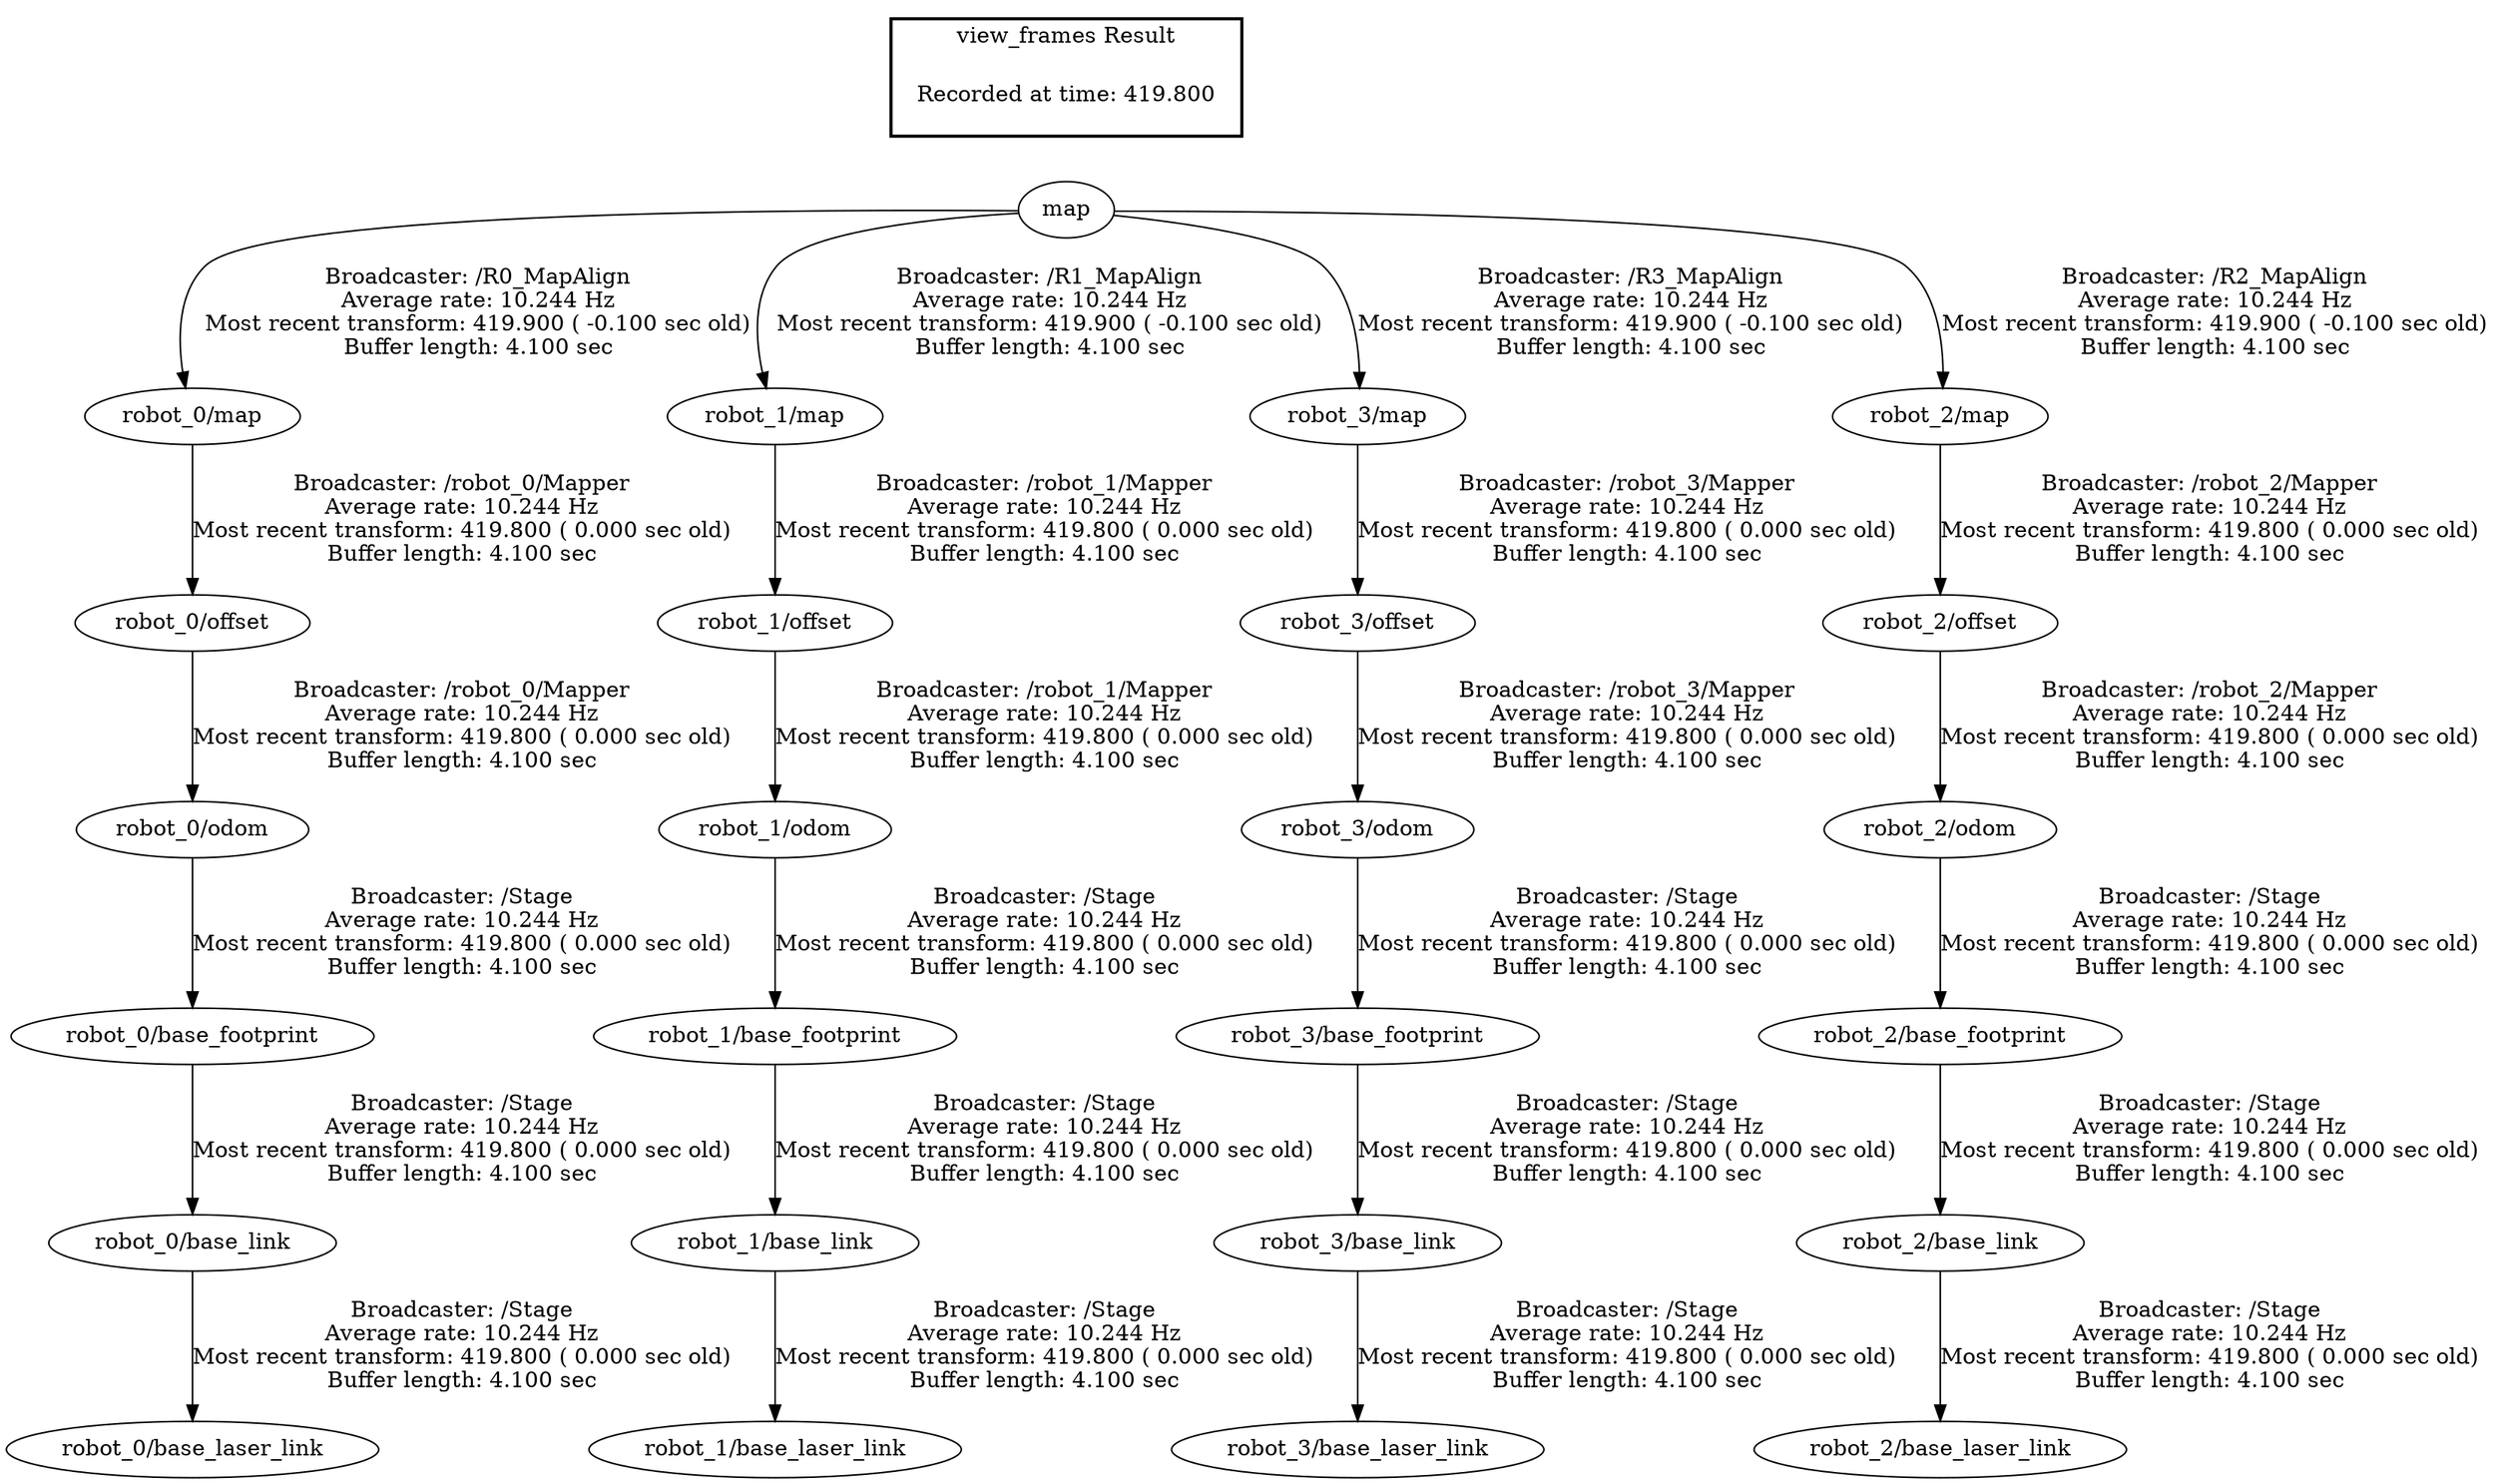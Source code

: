 digraph G {
"map" -> "robot_0/map"[label="Broadcaster: /R0_MapAlign\nAverage rate: 10.244 Hz\nMost recent transform: 419.900 ( -0.100 sec old)\nBuffer length: 4.100 sec\n"];
"map" -> "robot_1/map"[label="Broadcaster: /R1_MapAlign\nAverage rate: 10.244 Hz\nMost recent transform: 419.900 ( -0.100 sec old)\nBuffer length: 4.100 sec\n"];
"robot_3/offset" -> "robot_3/odom"[label="Broadcaster: /robot_3/Mapper\nAverage rate: 10.244 Hz\nMost recent transform: 419.800 ( 0.000 sec old)\nBuffer length: 4.100 sec\n"];
"robot_3/map" -> "robot_3/offset"[label="Broadcaster: /robot_3/Mapper\nAverage rate: 10.244 Hz\nMost recent transform: 419.800 ( 0.000 sec old)\nBuffer length: 4.100 sec\n"];
"map" -> "robot_3/map"[label="Broadcaster: /R3_MapAlign\nAverage rate: 10.244 Hz\nMost recent transform: 419.900 ( -0.100 sec old)\nBuffer length: 4.100 sec\n"];
"map" -> "robot_2/map"[label="Broadcaster: /R2_MapAlign\nAverage rate: 10.244 Hz\nMost recent transform: 419.900 ( -0.100 sec old)\nBuffer length: 4.100 sec\n"];
"robot_0/offset" -> "robot_0/odom"[label="Broadcaster: /robot_0/Mapper\nAverage rate: 10.244 Hz\nMost recent transform: 419.800 ( 0.000 sec old)\nBuffer length: 4.100 sec\n"];
"robot_0/map" -> "robot_0/offset"[label="Broadcaster: /robot_0/Mapper\nAverage rate: 10.244 Hz\nMost recent transform: 419.800 ( 0.000 sec old)\nBuffer length: 4.100 sec\n"];
"robot_1/offset" -> "robot_1/odom"[label="Broadcaster: /robot_1/Mapper\nAverage rate: 10.244 Hz\nMost recent transform: 419.800 ( 0.000 sec old)\nBuffer length: 4.100 sec\n"];
"robot_1/map" -> "robot_1/offset"[label="Broadcaster: /robot_1/Mapper\nAverage rate: 10.244 Hz\nMost recent transform: 419.800 ( 0.000 sec old)\nBuffer length: 4.100 sec\n"];
"robot_0/base_link" -> "robot_0/base_laser_link"[label="Broadcaster: /Stage\nAverage rate: 10.244 Hz\nMost recent transform: 419.800 ( 0.000 sec old)\nBuffer length: 4.100 sec\n"];
"robot_0/base_footprint" -> "robot_0/base_link"[label="Broadcaster: /Stage\nAverage rate: 10.244 Hz\nMost recent transform: 419.800 ( 0.000 sec old)\nBuffer length: 4.100 sec\n"];
"robot_0/odom" -> "robot_0/base_footprint"[label="Broadcaster: /Stage\nAverage rate: 10.244 Hz\nMost recent transform: 419.800 ( 0.000 sec old)\nBuffer length: 4.100 sec\n"];
"robot_1/base_link" -> "robot_1/base_laser_link"[label="Broadcaster: /Stage\nAverage rate: 10.244 Hz\nMost recent transform: 419.800 ( 0.000 sec old)\nBuffer length: 4.100 sec\n"];
"robot_1/base_footprint" -> "robot_1/base_link"[label="Broadcaster: /Stage\nAverage rate: 10.244 Hz\nMost recent transform: 419.800 ( 0.000 sec old)\nBuffer length: 4.100 sec\n"];
"robot_1/odom" -> "robot_1/base_footprint"[label="Broadcaster: /Stage\nAverage rate: 10.244 Hz\nMost recent transform: 419.800 ( 0.000 sec old)\nBuffer length: 4.100 sec\n"];
"robot_2/base_link" -> "robot_2/base_laser_link"[label="Broadcaster: /Stage\nAverage rate: 10.244 Hz\nMost recent transform: 419.800 ( 0.000 sec old)\nBuffer length: 4.100 sec\n"];
"robot_2/base_footprint" -> "robot_2/base_link"[label="Broadcaster: /Stage\nAverage rate: 10.244 Hz\nMost recent transform: 419.800 ( 0.000 sec old)\nBuffer length: 4.100 sec\n"];
"robot_2/odom" -> "robot_2/base_footprint"[label="Broadcaster: /Stage\nAverage rate: 10.244 Hz\nMost recent transform: 419.800 ( 0.000 sec old)\nBuffer length: 4.100 sec\n"];
"robot_2/offset" -> "robot_2/odom"[label="Broadcaster: /robot_2/Mapper\nAverage rate: 10.244 Hz\nMost recent transform: 419.800 ( 0.000 sec old)\nBuffer length: 4.100 sec\n"];
"robot_3/base_link" -> "robot_3/base_laser_link"[label="Broadcaster: /Stage\nAverage rate: 10.244 Hz\nMost recent transform: 419.800 ( 0.000 sec old)\nBuffer length: 4.100 sec\n"];
"robot_3/base_footprint" -> "robot_3/base_link"[label="Broadcaster: /Stage\nAverage rate: 10.244 Hz\nMost recent transform: 419.800 ( 0.000 sec old)\nBuffer length: 4.100 sec\n"];
"robot_3/odom" -> "robot_3/base_footprint"[label="Broadcaster: /Stage\nAverage rate: 10.244 Hz\nMost recent transform: 419.800 ( 0.000 sec old)\nBuffer length: 4.100 sec\n"];
"robot_2/map" -> "robot_2/offset"[label="Broadcaster: /robot_2/Mapper\nAverage rate: 10.244 Hz\nMost recent transform: 419.800 ( 0.000 sec old)\nBuffer length: 4.100 sec\n"];
edge [style=invis];
 subgraph cluster_legend { style=bold; color=black; label ="view_frames Result";
"Recorded at time: 419.800"[ shape=plaintext ] ;
 }->"map";
}